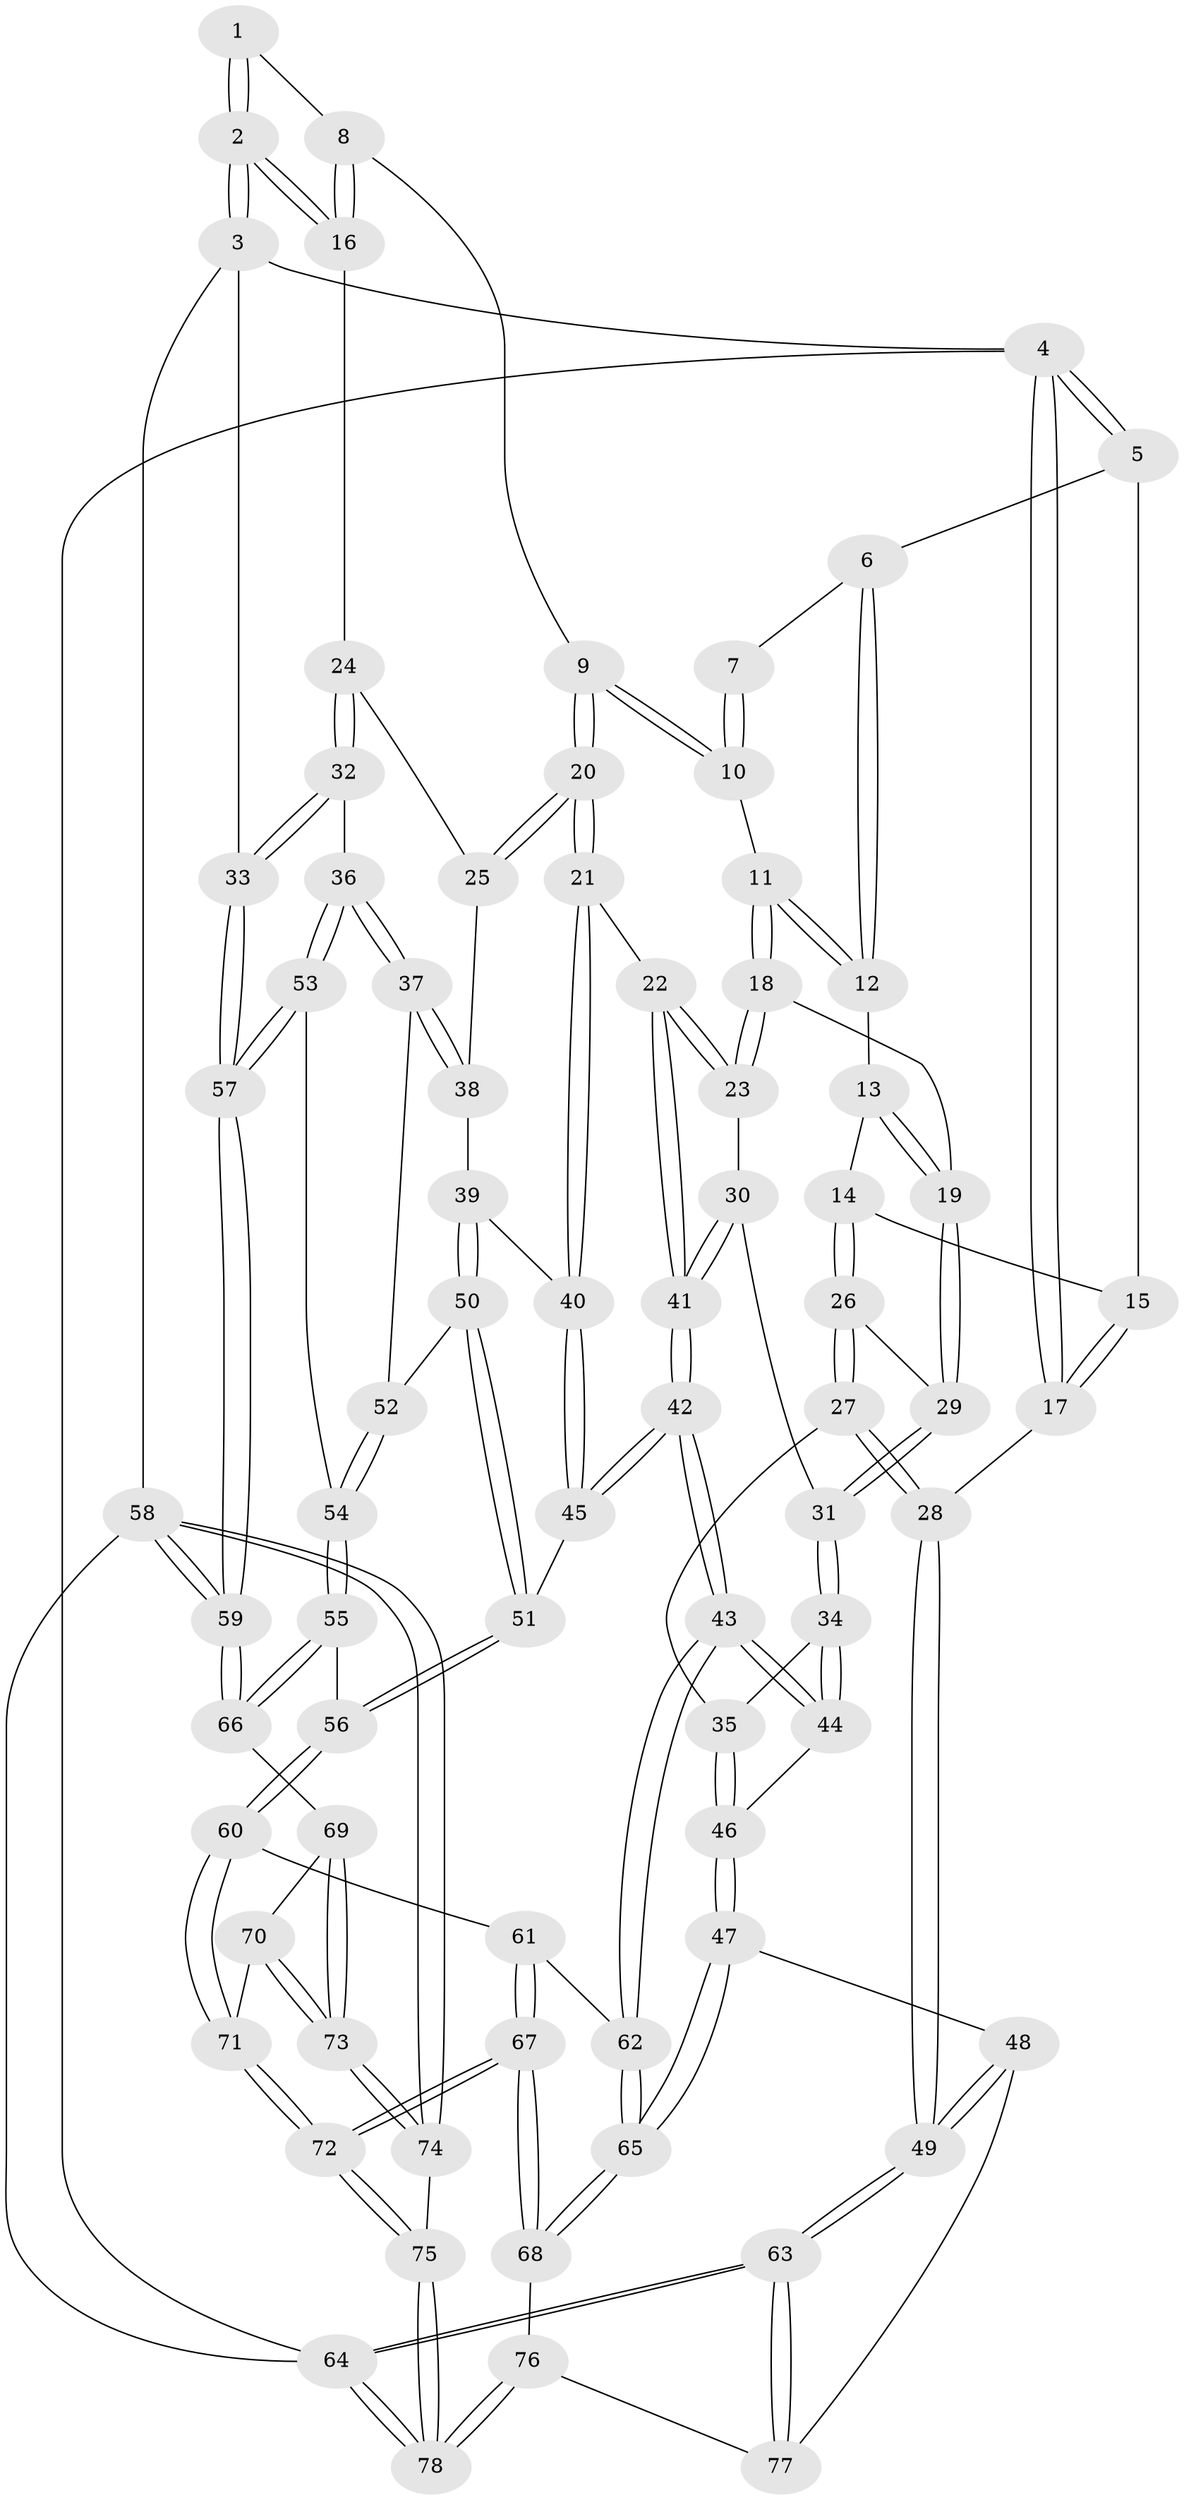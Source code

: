 // Generated by graph-tools (version 1.1) at 2025/03/03/09/25 03:03:17]
// undirected, 78 vertices, 192 edges
graph export_dot {
graph [start="1"]
  node [color=gray90,style=filled];
  1 [pos="+0.7398604836996397+0"];
  2 [pos="+1+0"];
  3 [pos="+1+0"];
  4 [pos="+0+0"];
  5 [pos="+0.20475649843458787+0"];
  6 [pos="+0.25330820466091736+0"];
  7 [pos="+0.4886297919975002+0"];
  8 [pos="+0.6412065504906456+0.10901889840039639"];
  9 [pos="+0.5201743210841936+0.17030623259276007"];
  10 [pos="+0.49955190841071184+0.16171810983283139"];
  11 [pos="+0.4323077191043778+0.17428892268787521"];
  12 [pos="+0.34067326684154997+0.04516750148826054"];
  13 [pos="+0.29346803754631506+0.19307348490420304"];
  14 [pos="+0.2251846000763638+0.1912782137135264"];
  15 [pos="+0.1670361707064565+0.08886670472471551"];
  16 [pos="+0.7112718253948198+0.21588616254070994"];
  17 [pos="+0+0.3696609045672222"];
  18 [pos="+0.3880358847812425+0.22584414470376513"];
  19 [pos="+0.36053235734361083+0.22658459702759898"];
  20 [pos="+0.5834221711946546+0.3159370060662073"];
  21 [pos="+0.5541046760051797+0.35435451210345553"];
  22 [pos="+0.5354089181282525+0.35970458513076514"];
  23 [pos="+0.41945883386608734+0.3252023981574127"];
  24 [pos="+0.7137374749613464+0.25056988501318106"];
  25 [pos="+0.6780902801487606+0.2975923086175704"];
  26 [pos="+0.19160825085925218+0.3007579344696005"];
  27 [pos="+0.12411989180949898+0.35728913967612247"];
  28 [pos="+0+0.3880451277797616"];
  29 [pos="+0.2846166393690462+0.31075930550838027"];
  30 [pos="+0.37440015387025355+0.36753200699642835"];
  31 [pos="+0.328540753645044+0.3644046735750702"];
  32 [pos="+1+0.28308711500424877"];
  33 [pos="+1+0.24295014435686613"];
  34 [pos="+0.2748544945089379+0.4223997586147969"];
  35 [pos="+0.14123563559066651+0.3698110779871575"];
  36 [pos="+0.9765773900684647+0.3672394765052027"];
  37 [pos="+0.8907556242938002+0.3953088886091214"];
  38 [pos="+0.7018961668549578+0.333968336250323"];
  39 [pos="+0.7217959088665544+0.44578967894485455"];
  40 [pos="+0.5915084439762162+0.4289425176130404"];
  41 [pos="+0.4065770172427354+0.5530815896826734"];
  42 [pos="+0.3995913818052465+0.5811291664387732"];
  43 [pos="+0.3974331815274637+0.5837456169220936"];
  44 [pos="+0.33568800168408086+0.5788191486200263"];
  45 [pos="+0.5964328934658613+0.5334842534382113"];
  46 [pos="+0.27266521970644303+0.5963654499602755"];
  47 [pos="+0.14685650887095464+0.6661831756814582"];
  48 [pos="+0+0.6552604783126236"];
  49 [pos="+0+0.6419057602042865"];
  50 [pos="+0.7254034698645168+0.451028939563844"];
  51 [pos="+0.688520730836097+0.5860135422264772"];
  52 [pos="+0.8247770548187056+0.4389753674283741"];
  53 [pos="+0.8733166894962736+0.642174290175681"];
  54 [pos="+0.7856912390642764+0.6671749762241609"];
  55 [pos="+0.7448976317171007+0.6887606810627457"];
  56 [pos="+0.7448249704529285+0.6887464070377551"];
  57 [pos="+1+0.7452921013325391"];
  58 [pos="+1+1"];
  59 [pos="+1+1"];
  60 [pos="+0.6185924569683031+0.7558237784722145"];
  61 [pos="+0.49369800686831666+0.7245514058395863"];
  62 [pos="+0.4326329405161196+0.6627263690904402"];
  63 [pos="+0+1"];
  64 [pos="+0+1"];
  65 [pos="+0.2772737262422367+0.8472877676490141"];
  66 [pos="+0.8315306679224201+0.8578908810560072"];
  67 [pos="+0.38962748499180544+0.9497510895298026"];
  68 [pos="+0.281131297104948+0.8678847802325886"];
  69 [pos="+0.7449226037955342+0.925606167618278"];
  70 [pos="+0.6383356669033884+0.8690991627899575"];
  71 [pos="+0.6107016189485724+0.8306693158333848"];
  72 [pos="+0.4467104284493856+1"];
  73 [pos="+0.6802044392026583+1"];
  74 [pos="+0.641358315771212+1"];
  75 [pos="+0.45829754923562094+1"];
  76 [pos="+0.19119956380460498+0.918732351860717"];
  77 [pos="+0.14434480980604947+0.9110906324521972"];
  78 [pos="+0.1770872823088496+1"];
  1 -- 2;
  1 -- 2;
  1 -- 8;
  2 -- 3;
  2 -- 3;
  2 -- 16;
  2 -- 16;
  3 -- 4;
  3 -- 33;
  3 -- 58;
  4 -- 5;
  4 -- 5;
  4 -- 17;
  4 -- 17;
  4 -- 64;
  5 -- 6;
  5 -- 15;
  6 -- 7;
  6 -- 12;
  6 -- 12;
  7 -- 10;
  7 -- 10;
  8 -- 9;
  8 -- 16;
  8 -- 16;
  9 -- 10;
  9 -- 10;
  9 -- 20;
  9 -- 20;
  10 -- 11;
  11 -- 12;
  11 -- 12;
  11 -- 18;
  11 -- 18;
  12 -- 13;
  13 -- 14;
  13 -- 19;
  13 -- 19;
  14 -- 15;
  14 -- 26;
  14 -- 26;
  15 -- 17;
  15 -- 17;
  16 -- 24;
  17 -- 28;
  18 -- 19;
  18 -- 23;
  18 -- 23;
  19 -- 29;
  19 -- 29;
  20 -- 21;
  20 -- 21;
  20 -- 25;
  20 -- 25;
  21 -- 22;
  21 -- 40;
  21 -- 40;
  22 -- 23;
  22 -- 23;
  22 -- 41;
  22 -- 41;
  23 -- 30;
  24 -- 25;
  24 -- 32;
  24 -- 32;
  25 -- 38;
  26 -- 27;
  26 -- 27;
  26 -- 29;
  27 -- 28;
  27 -- 28;
  27 -- 35;
  28 -- 49;
  28 -- 49;
  29 -- 31;
  29 -- 31;
  30 -- 31;
  30 -- 41;
  30 -- 41;
  31 -- 34;
  31 -- 34;
  32 -- 33;
  32 -- 33;
  32 -- 36;
  33 -- 57;
  33 -- 57;
  34 -- 35;
  34 -- 44;
  34 -- 44;
  35 -- 46;
  35 -- 46;
  36 -- 37;
  36 -- 37;
  36 -- 53;
  36 -- 53;
  37 -- 38;
  37 -- 38;
  37 -- 52;
  38 -- 39;
  39 -- 40;
  39 -- 50;
  39 -- 50;
  40 -- 45;
  40 -- 45;
  41 -- 42;
  41 -- 42;
  42 -- 43;
  42 -- 43;
  42 -- 45;
  42 -- 45;
  43 -- 44;
  43 -- 44;
  43 -- 62;
  43 -- 62;
  44 -- 46;
  45 -- 51;
  46 -- 47;
  46 -- 47;
  47 -- 48;
  47 -- 65;
  47 -- 65;
  48 -- 49;
  48 -- 49;
  48 -- 77;
  49 -- 63;
  49 -- 63;
  50 -- 51;
  50 -- 51;
  50 -- 52;
  51 -- 56;
  51 -- 56;
  52 -- 54;
  52 -- 54;
  53 -- 54;
  53 -- 57;
  53 -- 57;
  54 -- 55;
  54 -- 55;
  55 -- 56;
  55 -- 66;
  55 -- 66;
  56 -- 60;
  56 -- 60;
  57 -- 59;
  57 -- 59;
  58 -- 59;
  58 -- 59;
  58 -- 74;
  58 -- 74;
  58 -- 64;
  59 -- 66;
  59 -- 66;
  60 -- 61;
  60 -- 71;
  60 -- 71;
  61 -- 62;
  61 -- 67;
  61 -- 67;
  62 -- 65;
  62 -- 65;
  63 -- 64;
  63 -- 64;
  63 -- 77;
  63 -- 77;
  64 -- 78;
  64 -- 78;
  65 -- 68;
  65 -- 68;
  66 -- 69;
  67 -- 68;
  67 -- 68;
  67 -- 72;
  67 -- 72;
  68 -- 76;
  69 -- 70;
  69 -- 73;
  69 -- 73;
  70 -- 71;
  70 -- 73;
  70 -- 73;
  71 -- 72;
  71 -- 72;
  72 -- 75;
  72 -- 75;
  73 -- 74;
  73 -- 74;
  74 -- 75;
  75 -- 78;
  75 -- 78;
  76 -- 77;
  76 -- 78;
  76 -- 78;
}
